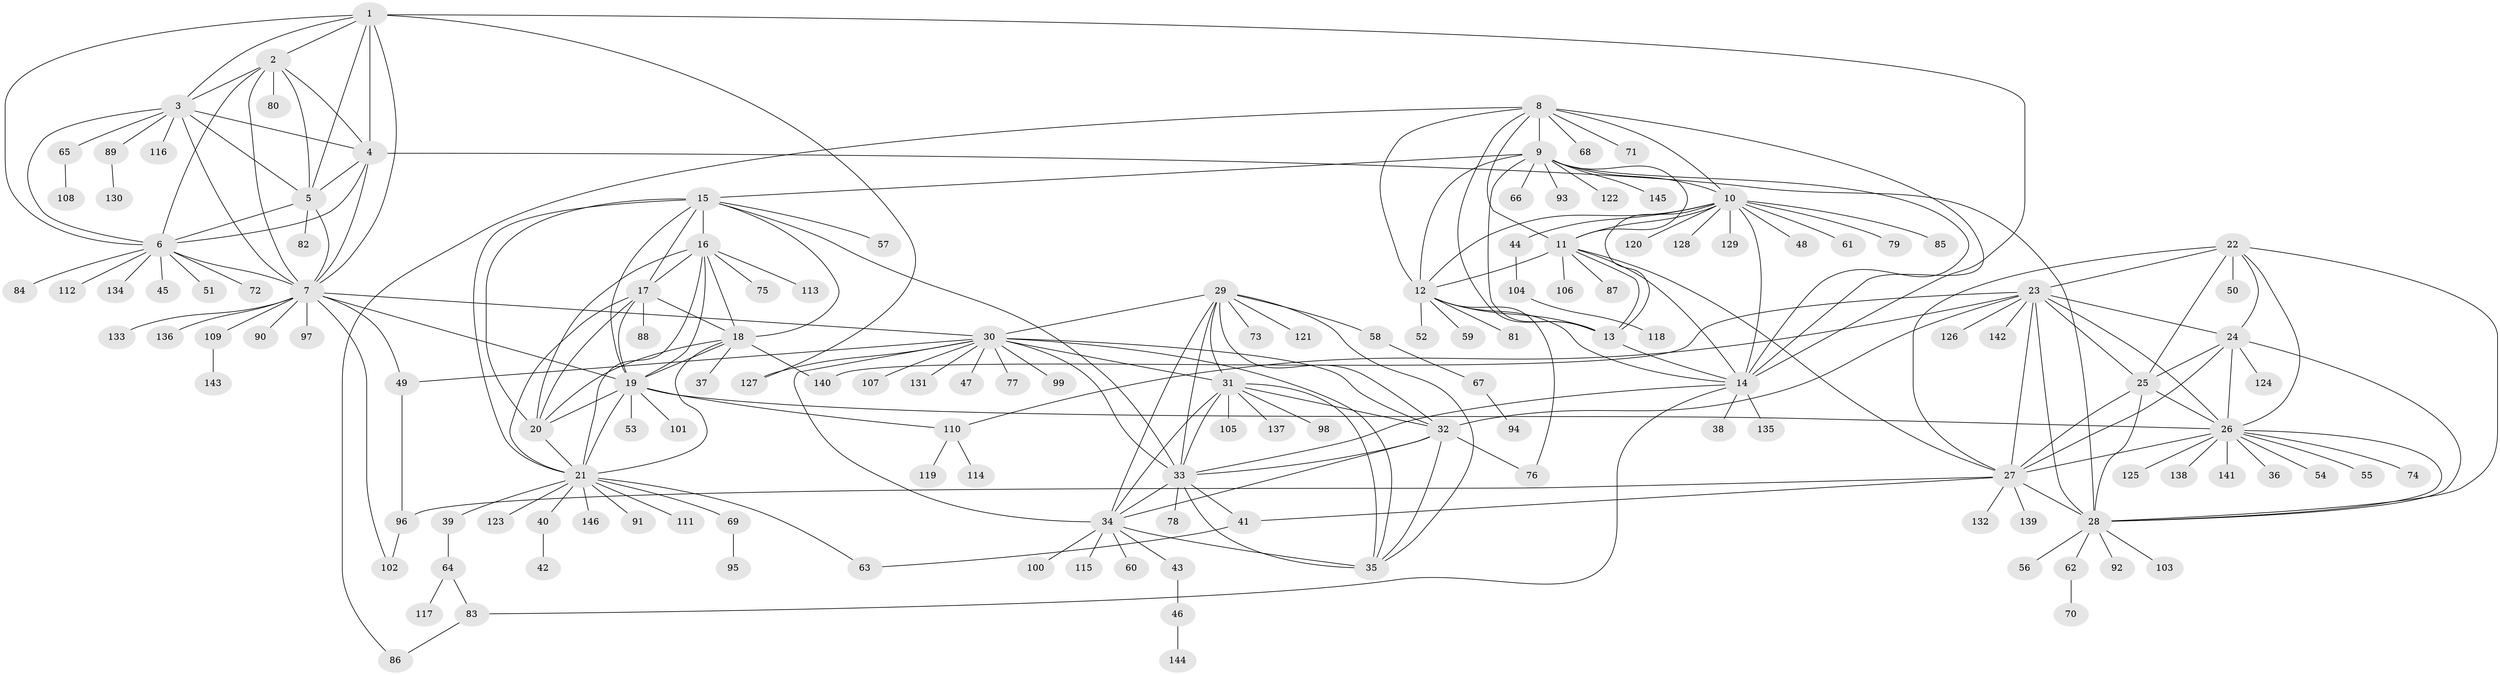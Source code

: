 // coarse degree distribution, {4: 0.034482758620689655, 5: 0.017241379310344827, 6: 0.017241379310344827, 2: 0.034482758620689655, 3: 0.017241379310344827, 1: 0.7758620689655172, 7: 0.017241379310344827, 14: 0.017241379310344827, 11: 0.06896551724137931}
// Generated by graph-tools (version 1.1) at 2025/57/03/04/25 21:57:22]
// undirected, 146 vertices, 237 edges
graph export_dot {
graph [start="1"]
  node [color=gray90,style=filled];
  1;
  2;
  3;
  4;
  5;
  6;
  7;
  8;
  9;
  10;
  11;
  12;
  13;
  14;
  15;
  16;
  17;
  18;
  19;
  20;
  21;
  22;
  23;
  24;
  25;
  26;
  27;
  28;
  29;
  30;
  31;
  32;
  33;
  34;
  35;
  36;
  37;
  38;
  39;
  40;
  41;
  42;
  43;
  44;
  45;
  46;
  47;
  48;
  49;
  50;
  51;
  52;
  53;
  54;
  55;
  56;
  57;
  58;
  59;
  60;
  61;
  62;
  63;
  64;
  65;
  66;
  67;
  68;
  69;
  70;
  71;
  72;
  73;
  74;
  75;
  76;
  77;
  78;
  79;
  80;
  81;
  82;
  83;
  84;
  85;
  86;
  87;
  88;
  89;
  90;
  91;
  92;
  93;
  94;
  95;
  96;
  97;
  98;
  99;
  100;
  101;
  102;
  103;
  104;
  105;
  106;
  107;
  108;
  109;
  110;
  111;
  112;
  113;
  114;
  115;
  116;
  117;
  118;
  119;
  120;
  121;
  122;
  123;
  124;
  125;
  126;
  127;
  128;
  129;
  130;
  131;
  132;
  133;
  134;
  135;
  136;
  137;
  138;
  139;
  140;
  141;
  142;
  143;
  144;
  145;
  146;
  1 -- 2;
  1 -- 3;
  1 -- 4;
  1 -- 5;
  1 -- 6;
  1 -- 7;
  1 -- 14;
  1 -- 127;
  2 -- 3;
  2 -- 4;
  2 -- 5;
  2 -- 6;
  2 -- 7;
  2 -- 80;
  3 -- 4;
  3 -- 5;
  3 -- 6;
  3 -- 7;
  3 -- 65;
  3 -- 89;
  3 -- 116;
  4 -- 5;
  4 -- 6;
  4 -- 7;
  4 -- 28;
  5 -- 6;
  5 -- 7;
  5 -- 82;
  6 -- 7;
  6 -- 45;
  6 -- 51;
  6 -- 72;
  6 -- 84;
  6 -- 112;
  6 -- 134;
  7 -- 19;
  7 -- 30;
  7 -- 49;
  7 -- 90;
  7 -- 97;
  7 -- 102;
  7 -- 109;
  7 -- 133;
  7 -- 136;
  8 -- 9;
  8 -- 10;
  8 -- 11;
  8 -- 12;
  8 -- 13;
  8 -- 14;
  8 -- 68;
  8 -- 71;
  8 -- 86;
  9 -- 10;
  9 -- 11;
  9 -- 12;
  9 -- 13;
  9 -- 14;
  9 -- 15;
  9 -- 66;
  9 -- 93;
  9 -- 122;
  9 -- 145;
  10 -- 11;
  10 -- 12;
  10 -- 13;
  10 -- 14;
  10 -- 44;
  10 -- 48;
  10 -- 61;
  10 -- 79;
  10 -- 85;
  10 -- 120;
  10 -- 128;
  10 -- 129;
  11 -- 12;
  11 -- 13;
  11 -- 14;
  11 -- 27;
  11 -- 87;
  11 -- 106;
  12 -- 13;
  12 -- 14;
  12 -- 52;
  12 -- 59;
  12 -- 76;
  12 -- 81;
  13 -- 14;
  14 -- 33;
  14 -- 38;
  14 -- 83;
  14 -- 135;
  15 -- 16;
  15 -- 17;
  15 -- 18;
  15 -- 19;
  15 -- 20;
  15 -- 21;
  15 -- 33;
  15 -- 57;
  16 -- 17;
  16 -- 18;
  16 -- 19;
  16 -- 20;
  16 -- 21;
  16 -- 75;
  16 -- 113;
  17 -- 18;
  17 -- 19;
  17 -- 20;
  17 -- 21;
  17 -- 88;
  18 -- 19;
  18 -- 20;
  18 -- 21;
  18 -- 37;
  18 -- 140;
  19 -- 20;
  19 -- 21;
  19 -- 26;
  19 -- 53;
  19 -- 101;
  19 -- 110;
  20 -- 21;
  21 -- 39;
  21 -- 40;
  21 -- 63;
  21 -- 69;
  21 -- 91;
  21 -- 111;
  21 -- 123;
  21 -- 146;
  22 -- 23;
  22 -- 24;
  22 -- 25;
  22 -- 26;
  22 -- 27;
  22 -- 28;
  22 -- 50;
  23 -- 24;
  23 -- 25;
  23 -- 26;
  23 -- 27;
  23 -- 28;
  23 -- 32;
  23 -- 110;
  23 -- 126;
  23 -- 140;
  23 -- 142;
  24 -- 25;
  24 -- 26;
  24 -- 27;
  24 -- 28;
  24 -- 124;
  25 -- 26;
  25 -- 27;
  25 -- 28;
  26 -- 27;
  26 -- 28;
  26 -- 36;
  26 -- 54;
  26 -- 55;
  26 -- 74;
  26 -- 125;
  26 -- 138;
  26 -- 141;
  27 -- 28;
  27 -- 41;
  27 -- 96;
  27 -- 132;
  27 -- 139;
  28 -- 56;
  28 -- 62;
  28 -- 92;
  28 -- 103;
  29 -- 30;
  29 -- 31;
  29 -- 32;
  29 -- 33;
  29 -- 34;
  29 -- 35;
  29 -- 58;
  29 -- 73;
  29 -- 121;
  30 -- 31;
  30 -- 32;
  30 -- 33;
  30 -- 34;
  30 -- 35;
  30 -- 47;
  30 -- 49;
  30 -- 77;
  30 -- 99;
  30 -- 107;
  30 -- 127;
  30 -- 131;
  31 -- 32;
  31 -- 33;
  31 -- 34;
  31 -- 35;
  31 -- 98;
  31 -- 105;
  31 -- 137;
  32 -- 33;
  32 -- 34;
  32 -- 35;
  32 -- 76;
  33 -- 34;
  33 -- 35;
  33 -- 41;
  33 -- 78;
  34 -- 35;
  34 -- 43;
  34 -- 60;
  34 -- 100;
  34 -- 115;
  39 -- 64;
  40 -- 42;
  41 -- 63;
  43 -- 46;
  44 -- 104;
  46 -- 144;
  49 -- 96;
  58 -- 67;
  62 -- 70;
  64 -- 83;
  64 -- 117;
  65 -- 108;
  67 -- 94;
  69 -- 95;
  83 -- 86;
  89 -- 130;
  96 -- 102;
  104 -- 118;
  109 -- 143;
  110 -- 114;
  110 -- 119;
}
